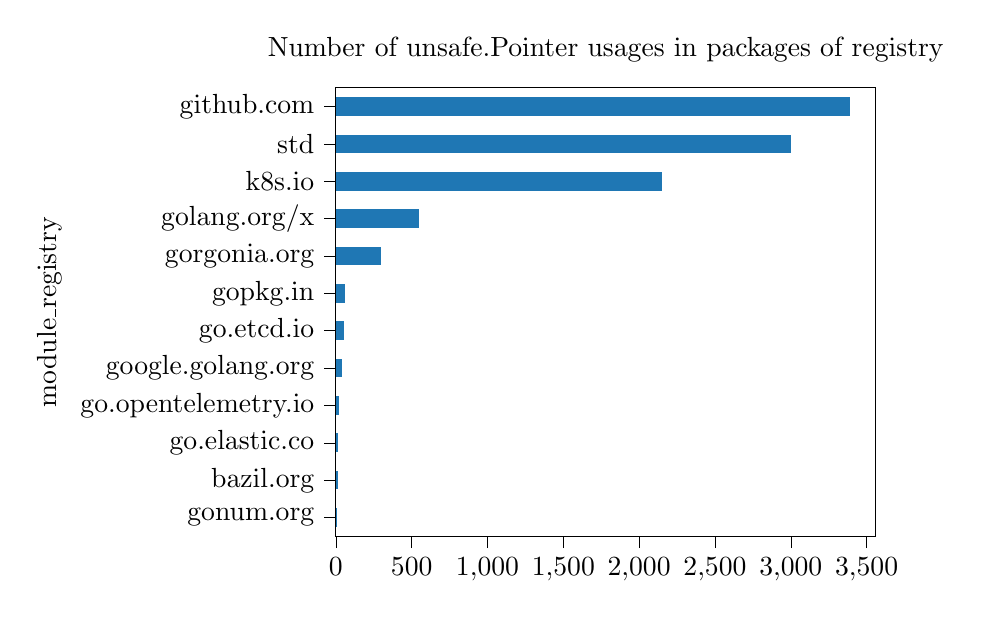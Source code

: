 % This file was created by tikzplotlib v0.9.2.
\begin{tikzpicture}

\definecolor{color0}{rgb}{0.122,0.467,0.706}

\begin{axis}[
tick align=outside,
tick pos=left,
title={Number of unsafe.Pointer usages in packages of registry},
x grid style={white!69.02!black},
xmin=0, xmax=3558.45,
xtick style={color=black},
y grid style={white!69.02!black},
ylabel={module\_registry},
ymin=-0.5, ymax=11.5,
ytick style={color=black},
ytick={0,1,2,3,4,5,6,7,8,9,10,11},
yticklabels={gonum.org,bazil.org,go.elastic.co,go.opentelemetry.io,google.golang.org,go.etcd.io,gopkg.in,gorgonia.org,golang.org/x,k8s.io,std,github.com}
]
\draw[draw=none,fill=color0] (axis cs:0,-0.25) rectangle (axis cs:10,0.25);

\draw[draw=none,fill=color0] (axis cs:0,0.75) rectangle (axis cs:12,1.25);
\draw[draw=none,fill=color0] (axis cs:0,1.75) rectangle (axis cs:13,2.25);
\draw[draw=none,fill=color0] (axis cs:0,2.75) rectangle (axis cs:19,3.25);
\draw[draw=none,fill=color0] (axis cs:0,3.75) rectangle (axis cs:41,4.25);
\draw[draw=none,fill=color0] (axis cs:0,4.75) rectangle (axis cs:56,5.25);
\draw[draw=none,fill=color0] (axis cs:0,5.75) rectangle (axis cs:61,6.25);
\draw[draw=none,fill=color0] (axis cs:0,6.75) rectangle (axis cs:299,7.25);
\draw[draw=none,fill=color0] (axis cs:0,7.75) rectangle (axis cs:550,8.25);
\draw[draw=none,fill=color0] (axis cs:0,8.75) rectangle (axis cs:2151,9.25);
\draw[draw=none,fill=color0] (axis cs:0,9.75) rectangle (axis cs:3002,10.25);
\draw[draw=none,fill=color0] (axis cs:0,10.75) rectangle (axis cs:3389,11.25);
\end{axis}

\end{tikzpicture}
